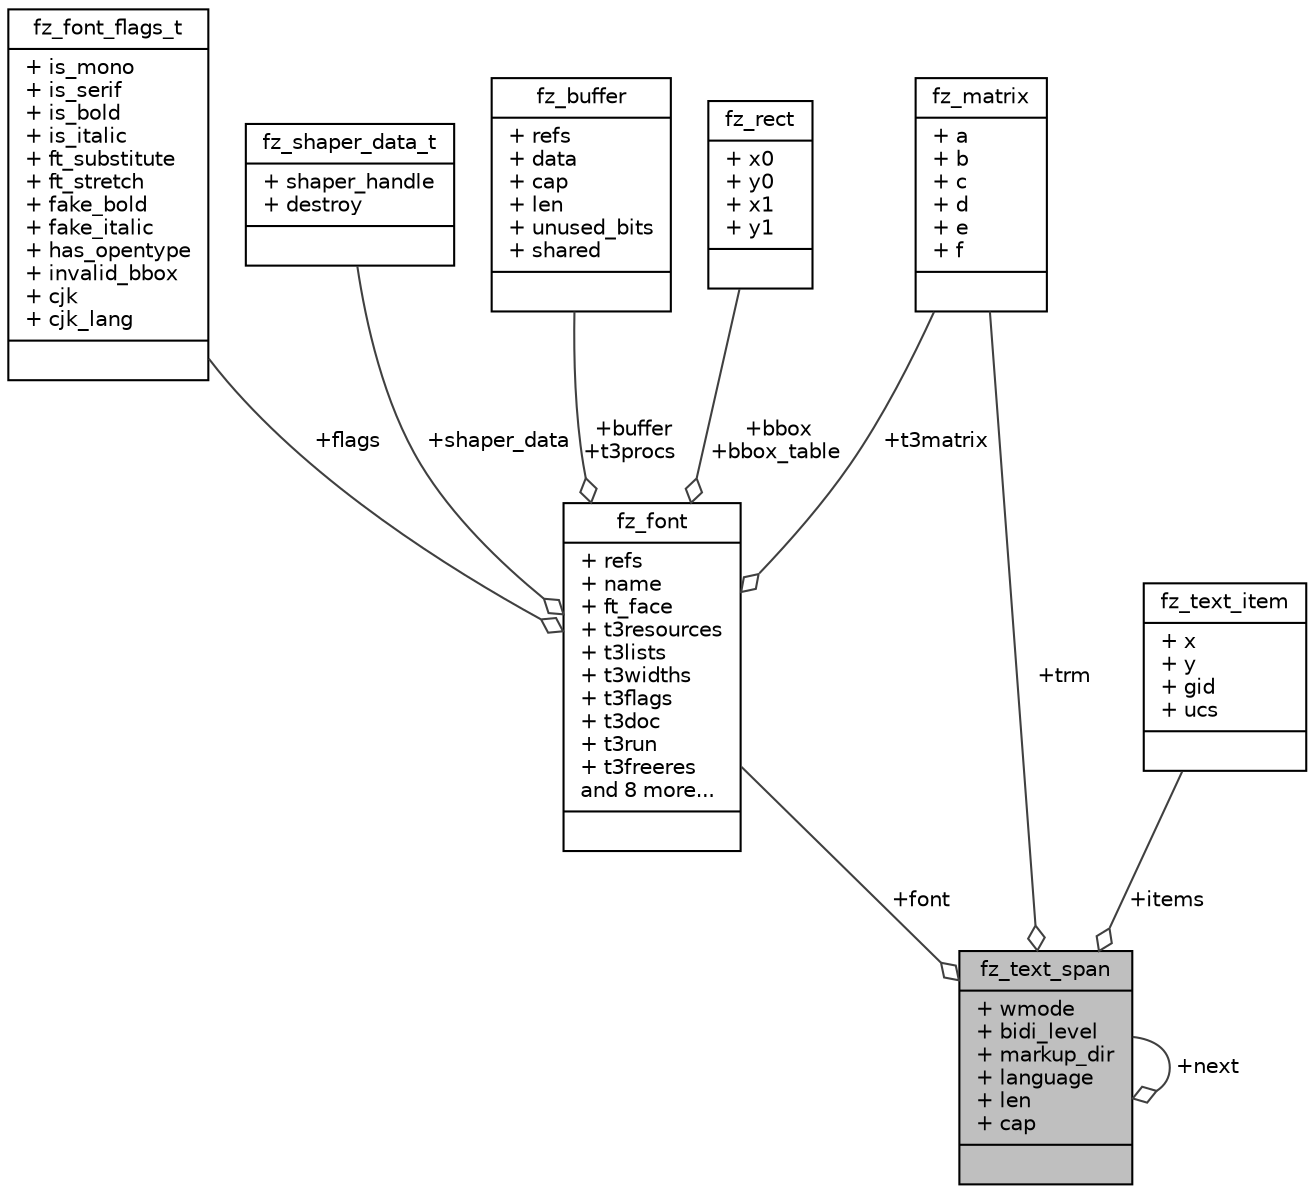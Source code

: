 digraph "fz_text_span"
{
 // LATEX_PDF_SIZE
  edge [fontname="Helvetica",fontsize="10",labelfontname="Helvetica",labelfontsize="10"];
  node [fontname="Helvetica",fontsize="10",shape=record];
  Node1 [label="{fz_text_span\n|+ wmode\l+ bidi_level\l+ markup_dir\l+ language\l+ len\l+ cap\l|}",height=0.2,width=0.4,color="black", fillcolor="grey75", style="filled", fontcolor="black",tooltip=" "];
  Node2 -> Node1 [color="grey25",fontsize="10",style="solid",label=" +font" ,arrowhead="odiamond",fontname="Helvetica"];
  Node2 [label="{fz_font\n|+ refs\l+ name\l+ ft_face\l+ t3resources\l+ t3lists\l+ t3widths\l+ t3flags\l+ t3doc\l+ t3run\l+ t3freeres\land 8 more...\l|}",height=0.2,width=0.4,color="black", fillcolor="white", style="filled",URL="$structfz__font.html",tooltip=" "];
  Node3 -> Node2 [color="grey25",fontsize="10",style="solid",label=" +buffer\n+t3procs" ,arrowhead="odiamond",fontname="Helvetica"];
  Node3 [label="{fz_buffer\n|+ refs\l+ data\l+ cap\l+ len\l+ unused_bits\l+ shared\l|}",height=0.2,width=0.4,color="black", fillcolor="white", style="filled",URL="$structfz__buffer.html",tooltip=" "];
  Node4 -> Node2 [color="grey25",fontsize="10",style="solid",label=" +flags" ,arrowhead="odiamond",fontname="Helvetica"];
  Node4 [label="{fz_font_flags_t\n|+ is_mono\l+ is_serif\l+ is_bold\l+ is_italic\l+ ft_substitute\l+ ft_stretch\l+ fake_bold\l+ fake_italic\l+ has_opentype\l+ invalid_bbox\l+ cjk\l+ cjk_lang\l|}",height=0.2,width=0.4,color="black", fillcolor="white", style="filled",URL="$structfz__font__flags__t.html",tooltip=" "];
  Node5 -> Node2 [color="grey25",fontsize="10",style="solid",label=" +shaper_data" ,arrowhead="odiamond",fontname="Helvetica"];
  Node5 [label="{fz_shaper_data_t\n|+ shaper_handle\l+ destroy\l|}",height=0.2,width=0.4,color="black", fillcolor="white", style="filled",URL="$structfz__shaper__data__t.html",tooltip=" "];
  Node6 -> Node2 [color="grey25",fontsize="10",style="solid",label=" +t3matrix" ,arrowhead="odiamond",fontname="Helvetica"];
  Node6 [label="{fz_matrix\n|+ a\l+ b\l+ c\l+ d\l+ e\l+ f\l|}",height=0.2,width=0.4,color="black", fillcolor="white", style="filled",URL="$structfz__matrix.html",tooltip=" "];
  Node7 -> Node2 [color="grey25",fontsize="10",style="solid",label=" +bbox\n+bbox_table" ,arrowhead="odiamond",fontname="Helvetica"];
  Node7 [label="{fz_rect\n|+ x0\l+ y0\l+ x1\l+ y1\l|}",height=0.2,width=0.4,color="black", fillcolor="white", style="filled",URL="$structfz__rect.html",tooltip=" "];
  Node6 -> Node1 [color="grey25",fontsize="10",style="solid",label=" +trm" ,arrowhead="odiamond",fontname="Helvetica"];
  Node8 -> Node1 [color="grey25",fontsize="10",style="solid",label=" +items" ,arrowhead="odiamond",fontname="Helvetica"];
  Node8 [label="{fz_text_item\n|+ x\l+ y\l+ gid\l+ ucs\l|}",height=0.2,width=0.4,color="black", fillcolor="white", style="filled",URL="$structfz__text__item.html",tooltip=" "];
  Node1 -> Node1 [color="grey25",fontsize="10",style="solid",label=" +next" ,arrowhead="odiamond",fontname="Helvetica"];
}
